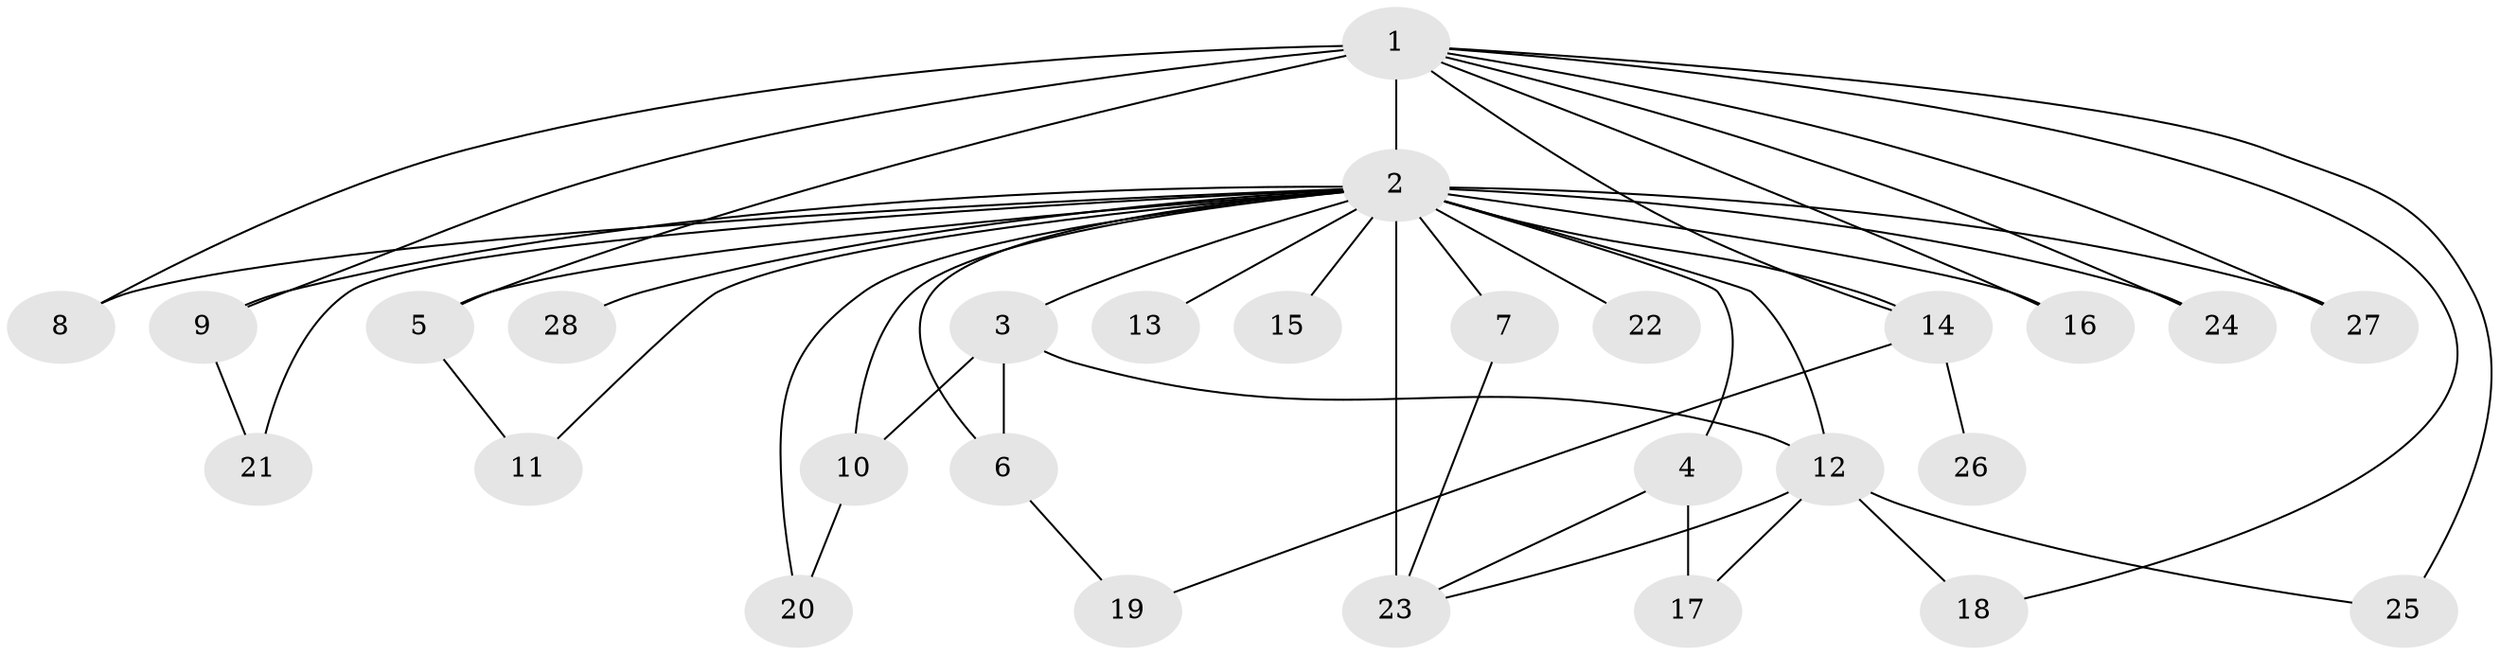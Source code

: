// original degree distribution, {13: 0.05454545454545454, 22: 0.01818181818181818, 11: 0.01818181818181818, 17: 0.03636363636363636, 16: 0.03636363636363636, 14: 0.01818181818181818, 4: 0.09090909090909091, 3: 0.18181818181818182, 2: 0.509090909090909, 7: 0.01818181818181818, 5: 0.01818181818181818}
// Generated by graph-tools (version 1.1) at 2025/35/03/09/25 02:35:10]
// undirected, 28 vertices, 47 edges
graph export_dot {
graph [start="1"]
  node [color=gray90,style=filled];
  1;
  2;
  3;
  4;
  5;
  6;
  7;
  8;
  9;
  10;
  11;
  12;
  13;
  14;
  15;
  16;
  17;
  18;
  19;
  20;
  21;
  22;
  23;
  24;
  25;
  26;
  27;
  28;
  1 -- 2 [weight=17.0];
  1 -- 5 [weight=1.0];
  1 -- 8 [weight=1.0];
  1 -- 9 [weight=1.0];
  1 -- 14 [weight=1.0];
  1 -- 16 [weight=1.0];
  1 -- 18 [weight=1.0];
  1 -- 24 [weight=1.0];
  1 -- 25 [weight=1.0];
  1 -- 27 [weight=1.0];
  2 -- 3 [weight=7.0];
  2 -- 4 [weight=2.0];
  2 -- 5 [weight=1.0];
  2 -- 6 [weight=1.0];
  2 -- 7 [weight=4.0];
  2 -- 8 [weight=1.0];
  2 -- 9 [weight=1.0];
  2 -- 10 [weight=3.0];
  2 -- 11 [weight=1.0];
  2 -- 12 [weight=2.0];
  2 -- 13 [weight=2.0];
  2 -- 14 [weight=3.0];
  2 -- 15 [weight=2.0];
  2 -- 16 [weight=3.0];
  2 -- 20 [weight=1.0];
  2 -- 21 [weight=1.0];
  2 -- 22 [weight=2.0];
  2 -- 23 [weight=5.0];
  2 -- 24 [weight=1.0];
  2 -- 27 [weight=1.0];
  2 -- 28 [weight=2.0];
  3 -- 6 [weight=1.0];
  3 -- 10 [weight=1.0];
  3 -- 12 [weight=1.0];
  4 -- 17 [weight=1.0];
  4 -- 23 [weight=1.0];
  5 -- 11 [weight=1.0];
  6 -- 19 [weight=1.0];
  7 -- 23 [weight=1.0];
  9 -- 21 [weight=1.0];
  10 -- 20 [weight=1.0];
  12 -- 17 [weight=1.0];
  12 -- 18 [weight=1.0];
  12 -- 23 [weight=1.0];
  12 -- 25 [weight=1.0];
  14 -- 19 [weight=1.0];
  14 -- 26 [weight=2.0];
}
